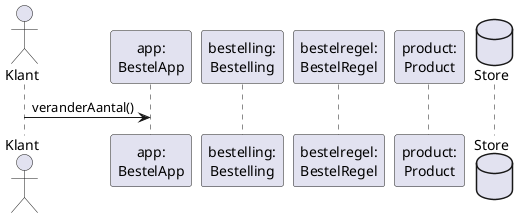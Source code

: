 @startuml

actor "Klant" as klant
participant "app:\nBestelApp" as app
participant "bestelling:\nBestelling" as bestelling
participant "bestelregel:\nBestelRegel" as bestelregel
participant "product:\nProduct" as product
database Store

klant -> app: veranderAantal()

@enduml